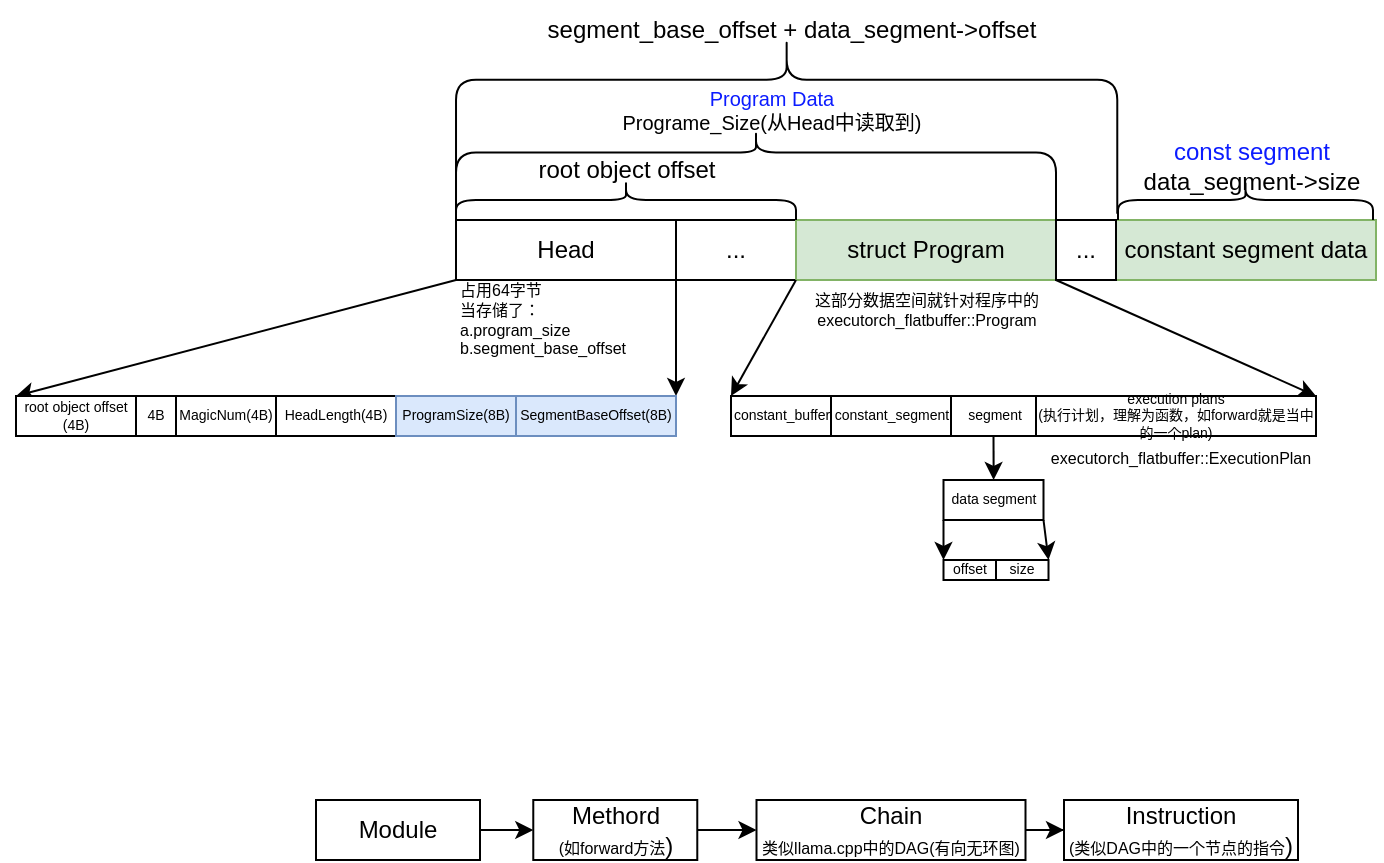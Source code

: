 <mxfile version="26.0.7">
  <diagram name="第 1 页" id="AbzxflRWPjA4LKSI205R">
    <mxGraphModel dx="1405" dy="314" grid="1" gridSize="10" guides="1" tooltips="1" connect="1" arrows="1" fold="1" page="1" pageScale="1" pageWidth="827" pageHeight="1169" math="0" shadow="0">
      <root>
        <mxCell id="0" />
        <mxCell id="1" parent="0" />
        <mxCell id="Pcyh52-nce5U-sSyR8mO-43" value="" style="shape=curlyBracket;whiteSpace=wrap;html=1;rounded=1;labelPosition=left;verticalLabelPosition=middle;align=right;verticalAlign=middle;rotation=90;size=0.25;" vertex="1" parent="1">
          <mxGeometry x="190.64" y="66.87" width="89.37" height="330.63" as="geometry" />
        </mxCell>
        <mxCell id="Pcyh52-nce5U-sSyR8mO-1" value="..." style="rounded=0;whiteSpace=wrap;html=1;" vertex="1" parent="1">
          <mxGeometry x="180" y="280" width="60" height="30" as="geometry" />
        </mxCell>
        <mxCell id="Pcyh52-nce5U-sSyR8mO-2" value="struct Program" style="rounded=0;whiteSpace=wrap;html=1;fillColor=#d5e8d4;strokeColor=#82b366;" vertex="1" parent="1">
          <mxGeometry x="240" y="280" width="130" height="30" as="geometry" />
        </mxCell>
        <mxCell id="Pcyh52-nce5U-sSyR8mO-3" value="&lt;div&gt;&lt;font style=&quot;color: rgb(12, 28, 255);&quot;&gt;Program Data&lt;/font&gt;&lt;/div&gt;Programe_Size&lt;span style=&quot;background-color: transparent; color: light-dark(rgb(0, 0, 0), rgb(255, 255, 255));&quot;&gt;(从Head中读取到)&lt;/span&gt;" style="text;strokeColor=none;align=center;fillColor=none;html=1;verticalAlign=middle;whiteSpace=wrap;rounded=0;fontSize=10;" vertex="1" parent="1">
          <mxGeometry x="137.5" y="220" width="180" height="10" as="geometry" />
        </mxCell>
        <mxCell id="Pcyh52-nce5U-sSyR8mO-4" value="这部分数据空间就针对程序中的executorch_flatbuffer::Program" style="text;strokeColor=none;align=center;fillColor=none;html=1;verticalAlign=middle;whiteSpace=wrap;rounded=0;fontSize=8;" vertex="1" parent="1">
          <mxGeometry x="237.5" y="310" width="135" height="30" as="geometry" />
        </mxCell>
        <mxCell id="Pcyh52-nce5U-sSyR8mO-6" value="Head" style="rounded=0;whiteSpace=wrap;html=1;" vertex="1" parent="1">
          <mxGeometry x="70" y="280" width="110" height="30" as="geometry" />
        </mxCell>
        <mxCell id="Pcyh52-nce5U-sSyR8mO-7" value="占用64字节&lt;div&gt;当存储了：&lt;/div&gt;&lt;div&gt;&lt;span style=&quot;background-color: transparent;&quot;&gt;a.program_size&lt;/span&gt;&lt;/div&gt;&lt;div&gt;&lt;span style=&quot;background-color: transparent;&quot;&gt;b.segment_base_offset&lt;/span&gt;&lt;/div&gt;" style="text;strokeColor=none;align=left;fillColor=none;html=1;verticalAlign=middle;whiteSpace=wrap;rounded=0;fontSize=8;" vertex="1" parent="1">
          <mxGeometry x="70" y="310" width="110" height="40" as="geometry" />
        </mxCell>
        <mxCell id="Pcyh52-nce5U-sSyR8mO-8" value="" style="shape=curlyBracket;whiteSpace=wrap;html=1;rounded=1;labelPosition=left;verticalLabelPosition=middle;align=right;verticalAlign=middle;rotation=90;size=0.25;" vertex="1" parent="1">
          <mxGeometry x="197.5" y="107.5" width="45" height="300" as="geometry" />
        </mxCell>
        <mxCell id="Pcyh52-nce5U-sSyR8mO-18" value="" style="endArrow=classic;html=1;rounded=0;exitX=0;exitY=0;exitDx=0;exitDy=0;entryX=0;entryY=0;entryDx=0;entryDy=0;" edge="1" parent="1" source="Pcyh52-nce5U-sSyR8mO-7" target="Pcyh52-nce5U-sSyR8mO-10">
          <mxGeometry width="50" height="50" relative="1" as="geometry">
            <mxPoint x="-30" y="370" as="sourcePoint" />
            <mxPoint x="20" y="320" as="targetPoint" />
          </mxGeometry>
        </mxCell>
        <mxCell id="Pcyh52-nce5U-sSyR8mO-19" value="" style="endArrow=classic;html=1;rounded=0;exitX=0;exitY=0;exitDx=0;exitDy=0;entryX=1;entryY=0;entryDx=0;entryDy=0;" edge="1" parent="1" target="Pcyh52-nce5U-sSyR8mO-17">
          <mxGeometry width="50" height="50" relative="1" as="geometry">
            <mxPoint x="180" y="310" as="sourcePoint" />
            <mxPoint x="200" y="330" as="targetPoint" />
          </mxGeometry>
        </mxCell>
        <mxCell id="Pcyh52-nce5U-sSyR8mO-10" value="root object offset&lt;div&gt;(4B)&lt;/div&gt;" style="rounded=0;whiteSpace=wrap;html=1;fontSize=7;container=0;" vertex="1" parent="1">
          <mxGeometry x="-150" y="368" width="60" height="20" as="geometry" />
        </mxCell>
        <mxCell id="Pcyh52-nce5U-sSyR8mO-11" value="MagicNum(4B)" style="rounded=0;whiteSpace=wrap;html=1;fontSize=7;container=0;" vertex="1" parent="1">
          <mxGeometry x="-70" y="368" width="50" height="20" as="geometry" />
        </mxCell>
        <mxCell id="Pcyh52-nce5U-sSyR8mO-13" value="HeadLength(4B)" style="rounded=0;whiteSpace=wrap;html=1;fontSize=7;container=0;" vertex="1" parent="1">
          <mxGeometry x="-20" y="368" width="60" height="20" as="geometry" />
        </mxCell>
        <mxCell id="Pcyh52-nce5U-sSyR8mO-16" value="ProgramSize(8B)" style="rounded=0;whiteSpace=wrap;html=1;fontSize=7;fillColor=#dae8fc;strokeColor=#6c8ebf;container=0;" vertex="1" parent="1">
          <mxGeometry x="40" y="368" width="60" height="20" as="geometry" />
        </mxCell>
        <mxCell id="Pcyh52-nce5U-sSyR8mO-17" value="SegmentBaseOffset(8B)" style="rounded=0;whiteSpace=wrap;html=1;fontSize=7;fillColor=#dae8fc;strokeColor=#6c8ebf;container=0;" vertex="1" parent="1">
          <mxGeometry x="100" y="368" width="80" height="20" as="geometry" />
        </mxCell>
        <mxCell id="Pcyh52-nce5U-sSyR8mO-27" value="4B" style="rounded=0;whiteSpace=wrap;html=1;fontSize=7;container=0;" vertex="1" parent="1">
          <mxGeometry x="-90" y="368" width="20" height="20" as="geometry" />
        </mxCell>
        <mxCell id="Pcyh52-nce5U-sSyR8mO-29" value="" style="shape=curlyBracket;whiteSpace=wrap;html=1;rounded=1;labelPosition=left;verticalLabelPosition=middle;align=right;verticalAlign=middle;rotation=90;" vertex="1" parent="1">
          <mxGeometry x="145" y="185" width="20" height="170" as="geometry" />
        </mxCell>
        <mxCell id="Pcyh52-nce5U-sSyR8mO-30" value="root object offset" style="text;strokeColor=none;align=center;fillColor=none;html=1;verticalAlign=middle;whiteSpace=wrap;rounded=0;" vertex="1" parent="1">
          <mxGeometry x="102.5" y="240" width="105" height="30" as="geometry" />
        </mxCell>
        <mxCell id="Pcyh52-nce5U-sSyR8mO-32" value="constant_segment" style="rounded=0;whiteSpace=wrap;html=1;fontSize=7;container=0;" vertex="1" parent="1">
          <mxGeometry x="257.5" y="368" width="60" height="20" as="geometry" />
        </mxCell>
        <mxCell id="Pcyh52-nce5U-sSyR8mO-33" value="constant_buffer" style="rounded=0;whiteSpace=wrap;html=1;fontSize=7;container=0;" vertex="1" parent="1">
          <mxGeometry x="207.5" y="368" width="50" height="20" as="geometry" />
        </mxCell>
        <mxCell id="Pcyh52-nce5U-sSyR8mO-36" style="edgeStyle=orthogonalEdgeStyle;rounded=0;orthogonalLoop=1;jettySize=auto;html=1;exitX=0.5;exitY=1;exitDx=0;exitDy=0;curved=1;" edge="1" parent="1" source="Pcyh52-nce5U-sSyR8mO-34" target="Pcyh52-nce5U-sSyR8mO-35">
          <mxGeometry relative="1" as="geometry" />
        </mxCell>
        <mxCell id="Pcyh52-nce5U-sSyR8mO-34" value="segment" style="rounded=0;whiteSpace=wrap;html=1;fontSize=7;container=0;" vertex="1" parent="1">
          <mxGeometry x="317.5" y="368" width="42.5" height="20" as="geometry" />
        </mxCell>
        <mxCell id="Pcyh52-nce5U-sSyR8mO-35" value="data segment" style="rounded=0;whiteSpace=wrap;html=1;fontSize=7;container=0;" vertex="1" parent="1">
          <mxGeometry x="313.75" y="410" width="50" height="20" as="geometry" />
        </mxCell>
        <mxCell id="Pcyh52-nce5U-sSyR8mO-37" value="" style="endArrow=classic;html=1;rounded=0;exitX=1;exitY=1;exitDx=0;exitDy=0;entryX=0;entryY=0;entryDx=0;entryDy=0;" edge="1" parent="1" source="Pcyh52-nce5U-sSyR8mO-1" target="Pcyh52-nce5U-sSyR8mO-33">
          <mxGeometry width="50" height="50" relative="1" as="geometry">
            <mxPoint x="190" y="460" as="sourcePoint" />
            <mxPoint x="240" y="410" as="targetPoint" />
          </mxGeometry>
        </mxCell>
        <mxCell id="Pcyh52-nce5U-sSyR8mO-38" value="" style="endArrow=classic;html=1;rounded=0;exitX=1;exitY=1;exitDx=0;exitDy=0;entryX=1;entryY=0;entryDx=0;entryDy=0;" edge="1" parent="1" source="Pcyh52-nce5U-sSyR8mO-2" target="Pcyh52-nce5U-sSyR8mO-51">
          <mxGeometry width="50" height="50" relative="1" as="geometry">
            <mxPoint x="230" y="420" as="sourcePoint" />
            <mxPoint x="280" y="370" as="targetPoint" />
          </mxGeometry>
        </mxCell>
        <mxCell id="Pcyh52-nce5U-sSyR8mO-39" value="offset" style="rounded=0;whiteSpace=wrap;html=1;fontSize=7;container=0;" vertex="1" parent="1">
          <mxGeometry x="313.75" y="450" width="26.25" height="10" as="geometry" />
        </mxCell>
        <mxCell id="Pcyh52-nce5U-sSyR8mO-41" value="constant segment data" style="rounded=0;whiteSpace=wrap;html=1;fillColor=#d5e8d4;strokeColor=#82b366;" vertex="1" parent="1">
          <mxGeometry x="400" y="280" width="130" height="30" as="geometry" />
        </mxCell>
        <mxCell id="Pcyh52-nce5U-sSyR8mO-42" value="..." style="rounded=0;whiteSpace=wrap;html=1;" vertex="1" parent="1">
          <mxGeometry x="370" y="280" width="30" height="30" as="geometry" />
        </mxCell>
        <mxCell id="Pcyh52-nce5U-sSyR8mO-44" value="segment_base_offset + data_segment-&amp;gt;offset" style="text;strokeColor=none;align=center;fillColor=none;html=1;verticalAlign=middle;whiteSpace=wrap;rounded=0;" vertex="1" parent="1">
          <mxGeometry x="102.5" y="170" width="270" height="30" as="geometry" />
        </mxCell>
        <mxCell id="Pcyh52-nce5U-sSyR8mO-45" value="size" style="rounded=0;whiteSpace=wrap;html=1;fontSize=7;container=0;" vertex="1" parent="1">
          <mxGeometry x="340" y="450" width="26.25" height="10" as="geometry" />
        </mxCell>
        <mxCell id="Pcyh52-nce5U-sSyR8mO-47" value="" style="endArrow=classic;html=1;rounded=0;exitX=0;exitY=1;exitDx=0;exitDy=0;entryX=0;entryY=0;entryDx=0;entryDy=0;" edge="1" parent="1" source="Pcyh52-nce5U-sSyR8mO-35" target="Pcyh52-nce5U-sSyR8mO-39">
          <mxGeometry width="50" height="50" relative="1" as="geometry">
            <mxPoint x="230" y="480" as="sourcePoint" />
            <mxPoint x="280" y="430" as="targetPoint" />
          </mxGeometry>
        </mxCell>
        <mxCell id="Pcyh52-nce5U-sSyR8mO-48" value="" style="endArrow=classic;html=1;rounded=0;exitX=1;exitY=1;exitDx=0;exitDy=0;entryX=1;entryY=0;entryDx=0;entryDy=0;" edge="1" parent="1" source="Pcyh52-nce5U-sSyR8mO-35" target="Pcyh52-nce5U-sSyR8mO-45">
          <mxGeometry width="50" height="50" relative="1" as="geometry">
            <mxPoint x="324" y="440" as="sourcePoint" />
            <mxPoint x="324" y="460" as="targetPoint" />
          </mxGeometry>
        </mxCell>
        <mxCell id="Pcyh52-nce5U-sSyR8mO-49" value="" style="shape=curlyBracket;whiteSpace=wrap;html=1;rounded=1;labelPosition=left;verticalLabelPosition=middle;align=right;verticalAlign=middle;rotation=90;" vertex="1" parent="1">
          <mxGeometry x="454.75" y="206.25" width="20" height="127.5" as="geometry" />
        </mxCell>
        <mxCell id="Pcyh52-nce5U-sSyR8mO-50" value="&lt;div&gt;&lt;span style=&quot;background-color: transparent;&quot;&gt;&lt;font style=&quot;color: light-dark(rgb(12, 28, 255), rgb(255, 255, 255));&quot;&gt;const segment&lt;/font&gt;&lt;/span&gt;&lt;/div&gt;&lt;div&gt;&lt;span style=&quot;background-color: transparent; color: light-dark(rgb(0, 0, 0), rgb(255, 255, 255));&quot;&gt;data_segment-&amp;gt;size&lt;/span&gt;&lt;/div&gt;" style="text;strokeColor=none;align=center;fillColor=none;html=1;verticalAlign=middle;whiteSpace=wrap;rounded=0;" vertex="1" parent="1">
          <mxGeometry x="403" y="238" width="130" height="30" as="geometry" />
        </mxCell>
        <mxCell id="Pcyh52-nce5U-sSyR8mO-51" value="execution plans&lt;div&gt;(执行计划，理解为函数，如forward就是当中的一个plan)&lt;/div&gt;" style="rounded=0;whiteSpace=wrap;html=1;fontSize=7;container=0;" vertex="1" parent="1">
          <mxGeometry x="360" y="368" width="140" height="20" as="geometry" />
        </mxCell>
        <mxCell id="Pcyh52-nce5U-sSyR8mO-52" value="executorch_flatbuffer::ExecutionPlan" style="text;strokeColor=none;align=center;fillColor=none;html=1;verticalAlign=middle;whiteSpace=wrap;rounded=0;fontSize=8;" vertex="1" parent="1">
          <mxGeometry x="360" y="388" width="145" height="22" as="geometry" />
        </mxCell>
        <mxCell id="Pcyh52-nce5U-sSyR8mO-55" value="" style="edgeStyle=orthogonalEdgeStyle;rounded=0;orthogonalLoop=1;jettySize=auto;html=1;" edge="1" parent="1" source="Pcyh52-nce5U-sSyR8mO-53" target="Pcyh52-nce5U-sSyR8mO-54">
          <mxGeometry relative="1" as="geometry" />
        </mxCell>
        <mxCell id="Pcyh52-nce5U-sSyR8mO-59" value="" style="edgeStyle=orthogonalEdgeStyle;rounded=0;orthogonalLoop=1;jettySize=auto;html=1;startArrow=classic;startFill=1;endArrow=none;" edge="1" parent="1" source="Pcyh52-nce5U-sSyR8mO-53" target="Pcyh52-nce5U-sSyR8mO-58">
          <mxGeometry relative="1" as="geometry" />
        </mxCell>
        <mxCell id="Pcyh52-nce5U-sSyR8mO-53" value="Methord&lt;div&gt;&lt;font style=&quot;font-size: 8px;&quot;&gt;(如forward方法&lt;/font&gt;)&lt;/div&gt;" style="rounded=0;whiteSpace=wrap;html=1;" vertex="1" parent="1">
          <mxGeometry x="108.64" y="570" width="82" height="30" as="geometry" />
        </mxCell>
        <mxCell id="Pcyh52-nce5U-sSyR8mO-57" value="" style="edgeStyle=orthogonalEdgeStyle;rounded=0;orthogonalLoop=1;jettySize=auto;html=1;" edge="1" parent="1" source="Pcyh52-nce5U-sSyR8mO-54" target="Pcyh52-nce5U-sSyR8mO-56">
          <mxGeometry relative="1" as="geometry" />
        </mxCell>
        <mxCell id="Pcyh52-nce5U-sSyR8mO-54" value="Chain&lt;div&gt;&lt;font style=&quot;font-size: 8px;&quot;&gt;类似llama.cpp中的DAG(有向无环图)&lt;/font&gt;&lt;/div&gt;" style="rounded=0;whiteSpace=wrap;html=1;" vertex="1" parent="1">
          <mxGeometry x="220.25" y="570" width="134.5" height="30" as="geometry" />
        </mxCell>
        <mxCell id="Pcyh52-nce5U-sSyR8mO-56" value="Instruction&lt;div&gt;&lt;font style=&quot;font-size: 8px;&quot;&gt;(类似DAG中的一个节点的指令&lt;/font&gt;)&lt;/div&gt;" style="rounded=0;whiteSpace=wrap;html=1;" vertex="1" parent="1">
          <mxGeometry x="374" y="570" width="117" height="30" as="geometry" />
        </mxCell>
        <mxCell id="Pcyh52-nce5U-sSyR8mO-58" value="Module" style="rounded=0;whiteSpace=wrap;html=1;" vertex="1" parent="1">
          <mxGeometry y="570" width="82" height="30" as="geometry" />
        </mxCell>
      </root>
    </mxGraphModel>
  </diagram>
</mxfile>
